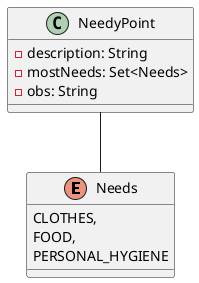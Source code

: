 @startuml

enum Needs {
    CLOTHES,
    FOOD,
    PERSONAL_HYGIENE
}

class NeedyPoint {
    - description: String
    - mostNeeds: Set<Needs>
    - obs: String
}

NeedyPoint -- Needs

@enduml